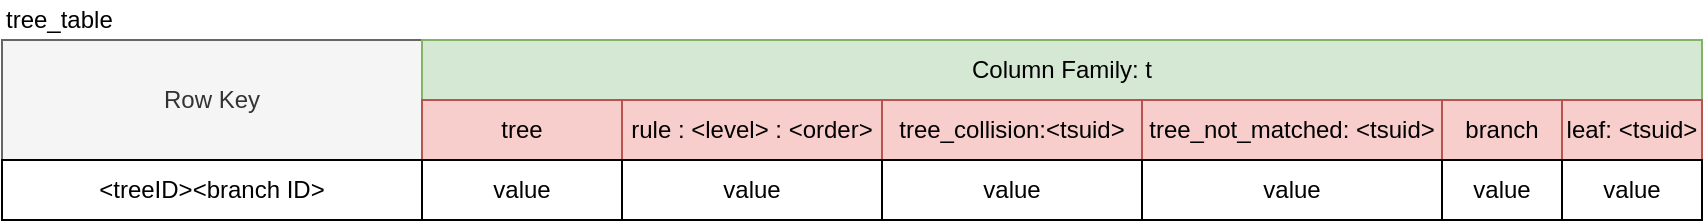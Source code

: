 <mxfile version="12.2.2" type="device" pages="1"><diagram id="HyyzpVe5Wt9iK482M99q" name="Page-1"><mxGraphModel dx="946" dy="614" grid="1" gridSize="10" guides="1" tooltips="1" connect="1" arrows="1" fold="1" page="1" pageScale="1" pageWidth="827" pageHeight="1169" math="0" shadow="0"><root><mxCell id="0"/><mxCell id="1" parent="0"/><mxCell id="lTA1gwbOts5N4Z9uyYoe-2" value="Row Key" style="rounded=0;whiteSpace=wrap;html=1;fillColor=#f5f5f5;strokeColor=#666666;fontColor=#333333;" vertex="1" parent="1"><mxGeometry x="50" y="170" width="210" height="60" as="geometry"/></mxCell><mxCell id="lTA1gwbOts5N4Z9uyYoe-3" value="Column Family: t" style="rounded=0;whiteSpace=wrap;html=1;fillColor=#d5e8d4;strokeColor=#82b366;" vertex="1" parent="1"><mxGeometry x="260" y="170" width="640" height="30" as="geometry"/></mxCell><mxCell id="lTA1gwbOts5N4Z9uyYoe-4" value="&amp;lt;treeID&amp;gt;&amp;lt;branch ID&amp;gt;" style="rounded=0;whiteSpace=wrap;html=1;" vertex="1" parent="1"><mxGeometry x="50" y="230" width="210" height="30" as="geometry"/></mxCell><mxCell id="lTA1gwbOts5N4Z9uyYoe-5" value="tree" style="rounded=0;whiteSpace=wrap;html=1;fillColor=#f8cecc;strokeColor=#b85450;" vertex="1" parent="1"><mxGeometry x="260" y="200" width="100" height="30" as="geometry"/></mxCell><mxCell id="lTA1gwbOts5N4Z9uyYoe-6" value="value" style="rounded=0;whiteSpace=wrap;html=1;" vertex="1" parent="1"><mxGeometry x="260" y="230" width="100" height="30" as="geometry"/></mxCell><mxCell id="lTA1gwbOts5N4Z9uyYoe-7" value="rule : &amp;lt;level&amp;gt; : &amp;lt;order&amp;gt;" style="rounded=0;whiteSpace=wrap;html=1;fillColor=#f8cecc;strokeColor=#b85450;" vertex="1" parent="1"><mxGeometry x="360" y="200" width="130" height="30" as="geometry"/></mxCell><mxCell id="lTA1gwbOts5N4Z9uyYoe-8" value="value" style="rounded=0;whiteSpace=wrap;html=1;" vertex="1" parent="1"><mxGeometry x="360" y="230" width="130" height="30" as="geometry"/></mxCell><mxCell id="lTA1gwbOts5N4Z9uyYoe-9" value="tree_table" style="text;html=1;resizable=0;points=[];autosize=1;align=left;verticalAlign=top;spacingTop=-4;" vertex="1" parent="1"><mxGeometry x="50" y="150" width="70" height="20" as="geometry"/></mxCell><mxCell id="lTA1gwbOts5N4Z9uyYoe-10" value="tree_collision:&amp;lt;tsuid&amp;gt;" style="rounded=0;whiteSpace=wrap;html=1;fillColor=#f8cecc;strokeColor=#b85450;" vertex="1" parent="1"><mxGeometry x="490" y="200" width="130" height="30" as="geometry"/></mxCell><mxCell id="lTA1gwbOts5N4Z9uyYoe-11" value="tree_not_matched: &amp;lt;tsuid&amp;gt;" style="rounded=0;whiteSpace=wrap;html=1;fillColor=#f8cecc;strokeColor=#b85450;" vertex="1" parent="1"><mxGeometry x="620" y="200" width="150" height="30" as="geometry"/></mxCell><mxCell id="lTA1gwbOts5N4Z9uyYoe-12" value="branch" style="rounded=0;whiteSpace=wrap;html=1;fillColor=#f8cecc;strokeColor=#b85450;" vertex="1" parent="1"><mxGeometry x="770" y="200" width="60" height="30" as="geometry"/></mxCell><mxCell id="lTA1gwbOts5N4Z9uyYoe-13" value="leaf: &amp;lt;tsuid&amp;gt;" style="rounded=0;whiteSpace=wrap;html=1;fillColor=#f8cecc;strokeColor=#b85450;" vertex="1" parent="1"><mxGeometry x="830" y="200" width="70" height="30" as="geometry"/></mxCell><mxCell id="lTA1gwbOts5N4Z9uyYoe-14" value="value" style="rounded=0;whiteSpace=wrap;html=1;" vertex="1" parent="1"><mxGeometry x="490" y="230" width="130" height="30" as="geometry"/></mxCell><mxCell id="lTA1gwbOts5N4Z9uyYoe-15" value="value" style="rounded=0;whiteSpace=wrap;html=1;" vertex="1" parent="1"><mxGeometry x="620" y="230" width="150" height="30" as="geometry"/></mxCell><mxCell id="lTA1gwbOts5N4Z9uyYoe-16" value="value" style="rounded=0;whiteSpace=wrap;html=1;" vertex="1" parent="1"><mxGeometry x="770" y="230" width="60" height="30" as="geometry"/></mxCell><mxCell id="lTA1gwbOts5N4Z9uyYoe-17" value="value" style="rounded=0;whiteSpace=wrap;html=1;" vertex="1" parent="1"><mxGeometry x="830" y="230" width="70" height="30" as="geometry"/></mxCell></root></mxGraphModel></diagram></mxfile>